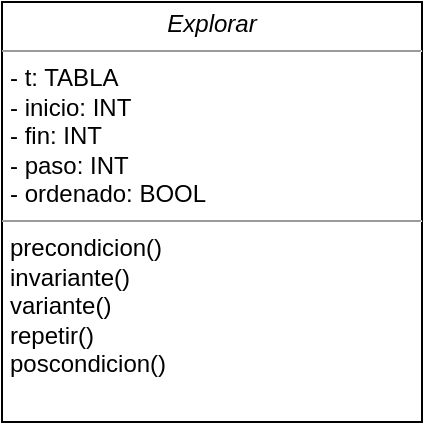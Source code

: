 <mxfile>
    <diagram id="j0lXwu-aoc2OcIQWbKnu" name="Page-1">
        <mxGraphModel dx="630" dy="367" grid="1" gridSize="10" guides="1" tooltips="1" connect="1" arrows="1" fold="1" page="1" pageScale="1" pageWidth="827" pageHeight="1169" math="0" shadow="0">
            <root>
                <mxCell id="0"/>
                <mxCell id="1" parent="0"/>
                <mxCell id="2" value="&lt;p style=&quot;margin:0px;margin-top:4px;text-align:center;&quot;&gt;&lt;i&gt;Explorar&lt;/i&gt;&lt;br&gt;&lt;/p&gt;&lt;hr size=&quot;1&quot;&gt;&lt;p style=&quot;margin:0px;margin-left:4px;&quot;&gt;- t: TABLA&lt;/p&gt;&lt;p style=&quot;margin:0px;margin-left:4px;&quot;&gt;- inicio: INT&lt;/p&gt;&lt;p style=&quot;margin:0px;margin-left:4px;&quot;&gt;- fin: INT&lt;/p&gt;&lt;p style=&quot;margin:0px;margin-left:4px;&quot;&gt;- paso: INT&lt;/p&gt;&lt;p style=&quot;margin:0px;margin-left:4px;&quot;&gt;- ordenado: BOOL&lt;/p&gt;&lt;hr size=&quot;1&quot;&gt;&lt;p style=&quot;margin:0px;margin-left:4px;&quot;&gt;precondicion()&lt;/p&gt;&lt;p style=&quot;margin:0px;margin-left:4px;&quot;&gt;invariante()&lt;/p&gt;&lt;p style=&quot;margin:0px;margin-left:4px;&quot;&gt;variante()&lt;/p&gt;&lt;p style=&quot;margin:0px;margin-left:4px;&quot;&gt;repetir()&lt;/p&gt;&lt;p style=&quot;margin:0px;margin-left:4px;&quot;&gt;poscondicion()&lt;/p&gt;" style="verticalAlign=top;align=left;overflow=fill;fontSize=12;fontFamily=Helvetica;html=1;" vertex="1" parent="1">
                    <mxGeometry x="309" y="160" width="210" height="210" as="geometry"/>
                </mxCell>
            </root>
        </mxGraphModel>
    </diagram>
</mxfile>
